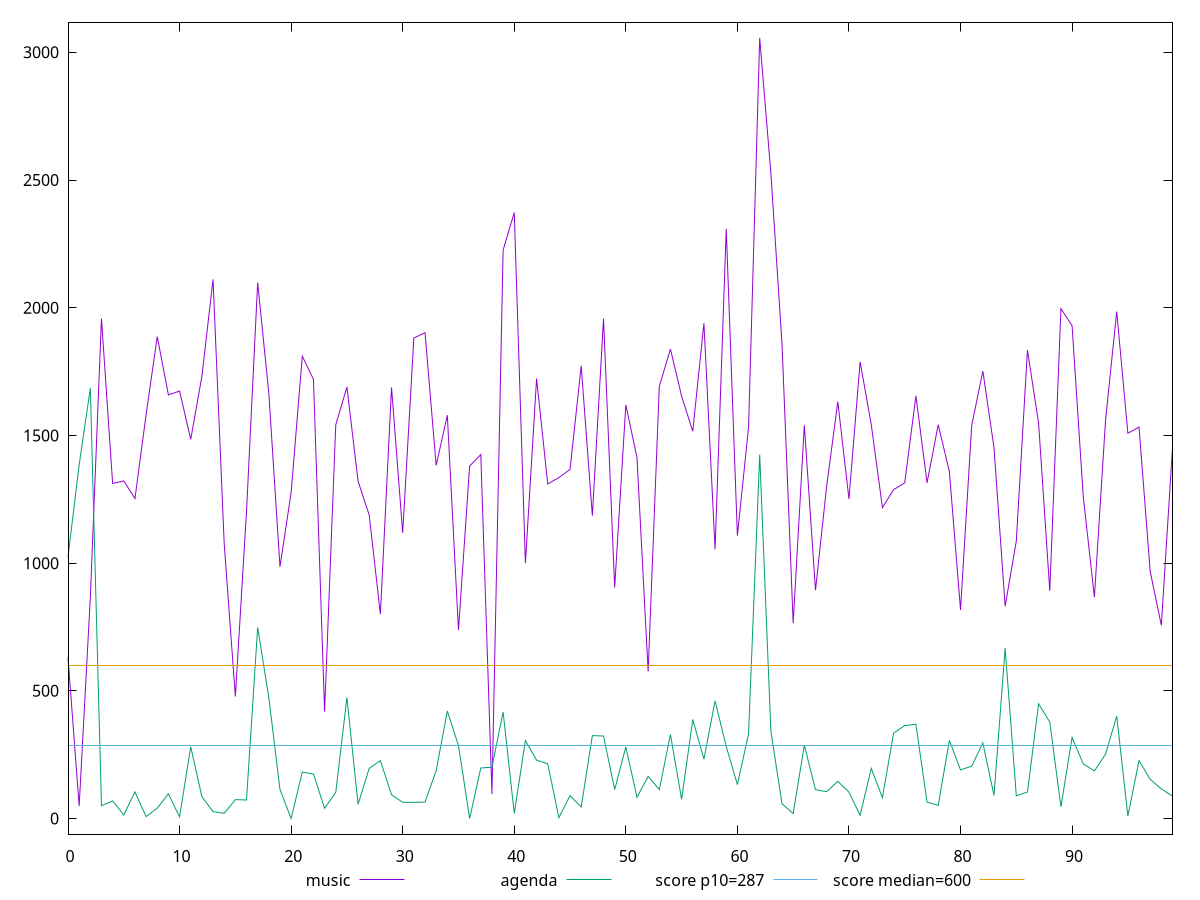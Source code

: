 reset

$music <<EOF
0 630.8079999999964
1 49.5
2 864.5
3 1957.415
4 1311.8140000000012
5 1321.8842
6 1252.7924999999989
7 1581.293
8 1886.9649999999992
9 1658.866
10 1673.6979999999999
11 1484.6994999999993
12 1731.344
13 2110.885
14 1077.3354999999995
15 477.7570000000014
16 1201.279
17 2098.206
18 1665.777
19 985.8160000000007
20 1276.5
21 1810.0843
22 1720.0607000000002
23 418.4999999999998
24 1541.5
25 1689.499999999999
26 1320.9175
27 1187.5000000000002
28 800.4308000000019
29 1687.635600000001
30 1118.3035500000005
31 1881.5
32 1902.1
33 1382.65
34 1578.9999999999995
35 738.2060000000029
36 1380.100850000002
37 1425
38 95.99999999999989
39 2225.5
40 2373.000000000001
41 999.9518999999982
42 1722.5151
43 1310.178499999999
44 1335.0184999999983
45 1366.9712500000005
46 1772.1849999999997
47 1185.6411499999997
48 1957.2939999999999
49 904.6323500000012
50 1619.5
51 1412.7174999999997
52 576.0175000000008
53 1691.981
54 1837.9709500000033
55 1653.554499999999
56 1516.2749999999978
57 1939.5
58 1054.3715000000002
59 2308.999999999999
60 1107.673499999999
61 1531.0840000000003
62 3056.499999999999
63 2527.0831
64 1858.247850000001
65 764.7855000000009
66 1540
67 893.7664999999997
68 1300.8879999999995
69 1632.041
70 1251.1014499999983
71 1788.1425
72 1542.0939999999991
73 1217.9260000000008
74 1287.5
75 1314.3100000000002
76 1654.8478500000017
77 1314.5080000000016
78 1541.9825
79 1358.7199999999998
80 816.9544999999971
81 1538.498
82 1751.999999999999
83 1453
84 831.2300000000014
85 1086.5
86 1833.748
87 1547.2903000000006
88 891.5475000000006
89 1996.2169999999987
90 1929.458
91 1260.9540000000006
92 866.8440000000021
93 1559.8784999999998
94 1984.968
95 1508.601999999999
96 1532.695300000003
97 967.6209999999992
98 756.344
99 1452
EOF

$agenda <<EOF
0 1024.0420000000004
1 1385
2 1685.0800000000008
3 50
4 69
5 13.999999999999886
6 104
7 7.5
8 40.5
9 97
10 6.5
11 281.1120000000001
12 85.5
13 27
14 20.5
15 74
16 72.5
17 748
18 473.3160000000004
19 113.67000000000007
20 0
21 182
22 174
23 40
24 102
25 474
26 56
27 196.5
28 227.01400000000024
29 93
30 63.49400000000014
31 63.04899999999998
32 64.56799999999976
33 186.9999999999999
34 421
35 286
36 0
37 197.74099999999999
38 201
39 417.1088
40 19.87999999999988
41 305
42 228.67299999999977
43 214.25800000000004
44 3.5
45 89.94000000000005
46 44.999999999999886
47 324.60600000000034
48 322.9999999999999
49 112.99999999999989
50 280.4119999999998
51 83.13960000000009
52 165.0000000000001
53 113.14380000000006
54 328.7073999999999
55 75
56 387.696
57 232.30899999999974
58 460.4999999999999
59 282.078
60 132.61400000000003
61 331.4970000000002
62 1425.1659999999995
63 342.5000000000001
64 57.63799999999992
65 19.70400000000018
66 286.908
67 113.11999999999989
68 105
69 145.5
70 103.5
71 12.5
72 196
73 81.50000000000011
74 334.3000000000002
75 364
76 368.91599999999994
77 64.5
78 51.5
79 305.9999999999999
80 190.37199999999996
81 205.00000000000023
82 296.00800000000027
83 90.01399999999978
84 666.9519999999995
85 88.726
86 103.99999999999977
87 449
88 377.9999999999999
89 45.5
90 317.25800000000027
91 214.29200000000026
92 186
93 252.2328000000001
94 400.8600000000001
95 9.823000000000093
96 227
97 153.74199999999973
98 115.7919999999998
99 88
EOF

set key outside below
set xrange [0:99]
set yrange [-61.12999999999998:3117.629999999999]
set trange [-61.12999999999998:3117.629999999999]
set terminal svg size 640, 520 enhanced background rgb 'white'
set output "report/report_00029_2021-02-24T13-36-40.390Z/total-blocking-time/comparison/line/0_vs_1.svg"

plot $music title "music" with line, \
     $agenda title "agenda" with line, \
     287 title "score p10=287", \
     600 title "score median=600"

reset
